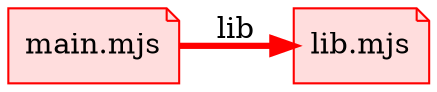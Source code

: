 strict digraph {
  bgcolor=transparent;
  rankdir=LR;

  "main" [label="main.mjs", shape=note, color=red, fillcolor="#FFDDDD", style=filled];
  "lib" [label="lib.mjs", shape=note, color=red, fillcolor="#FFDDDD", style=filled];

  "main" -> "lib" [label=lib, color=red, penwidth=3];
}
